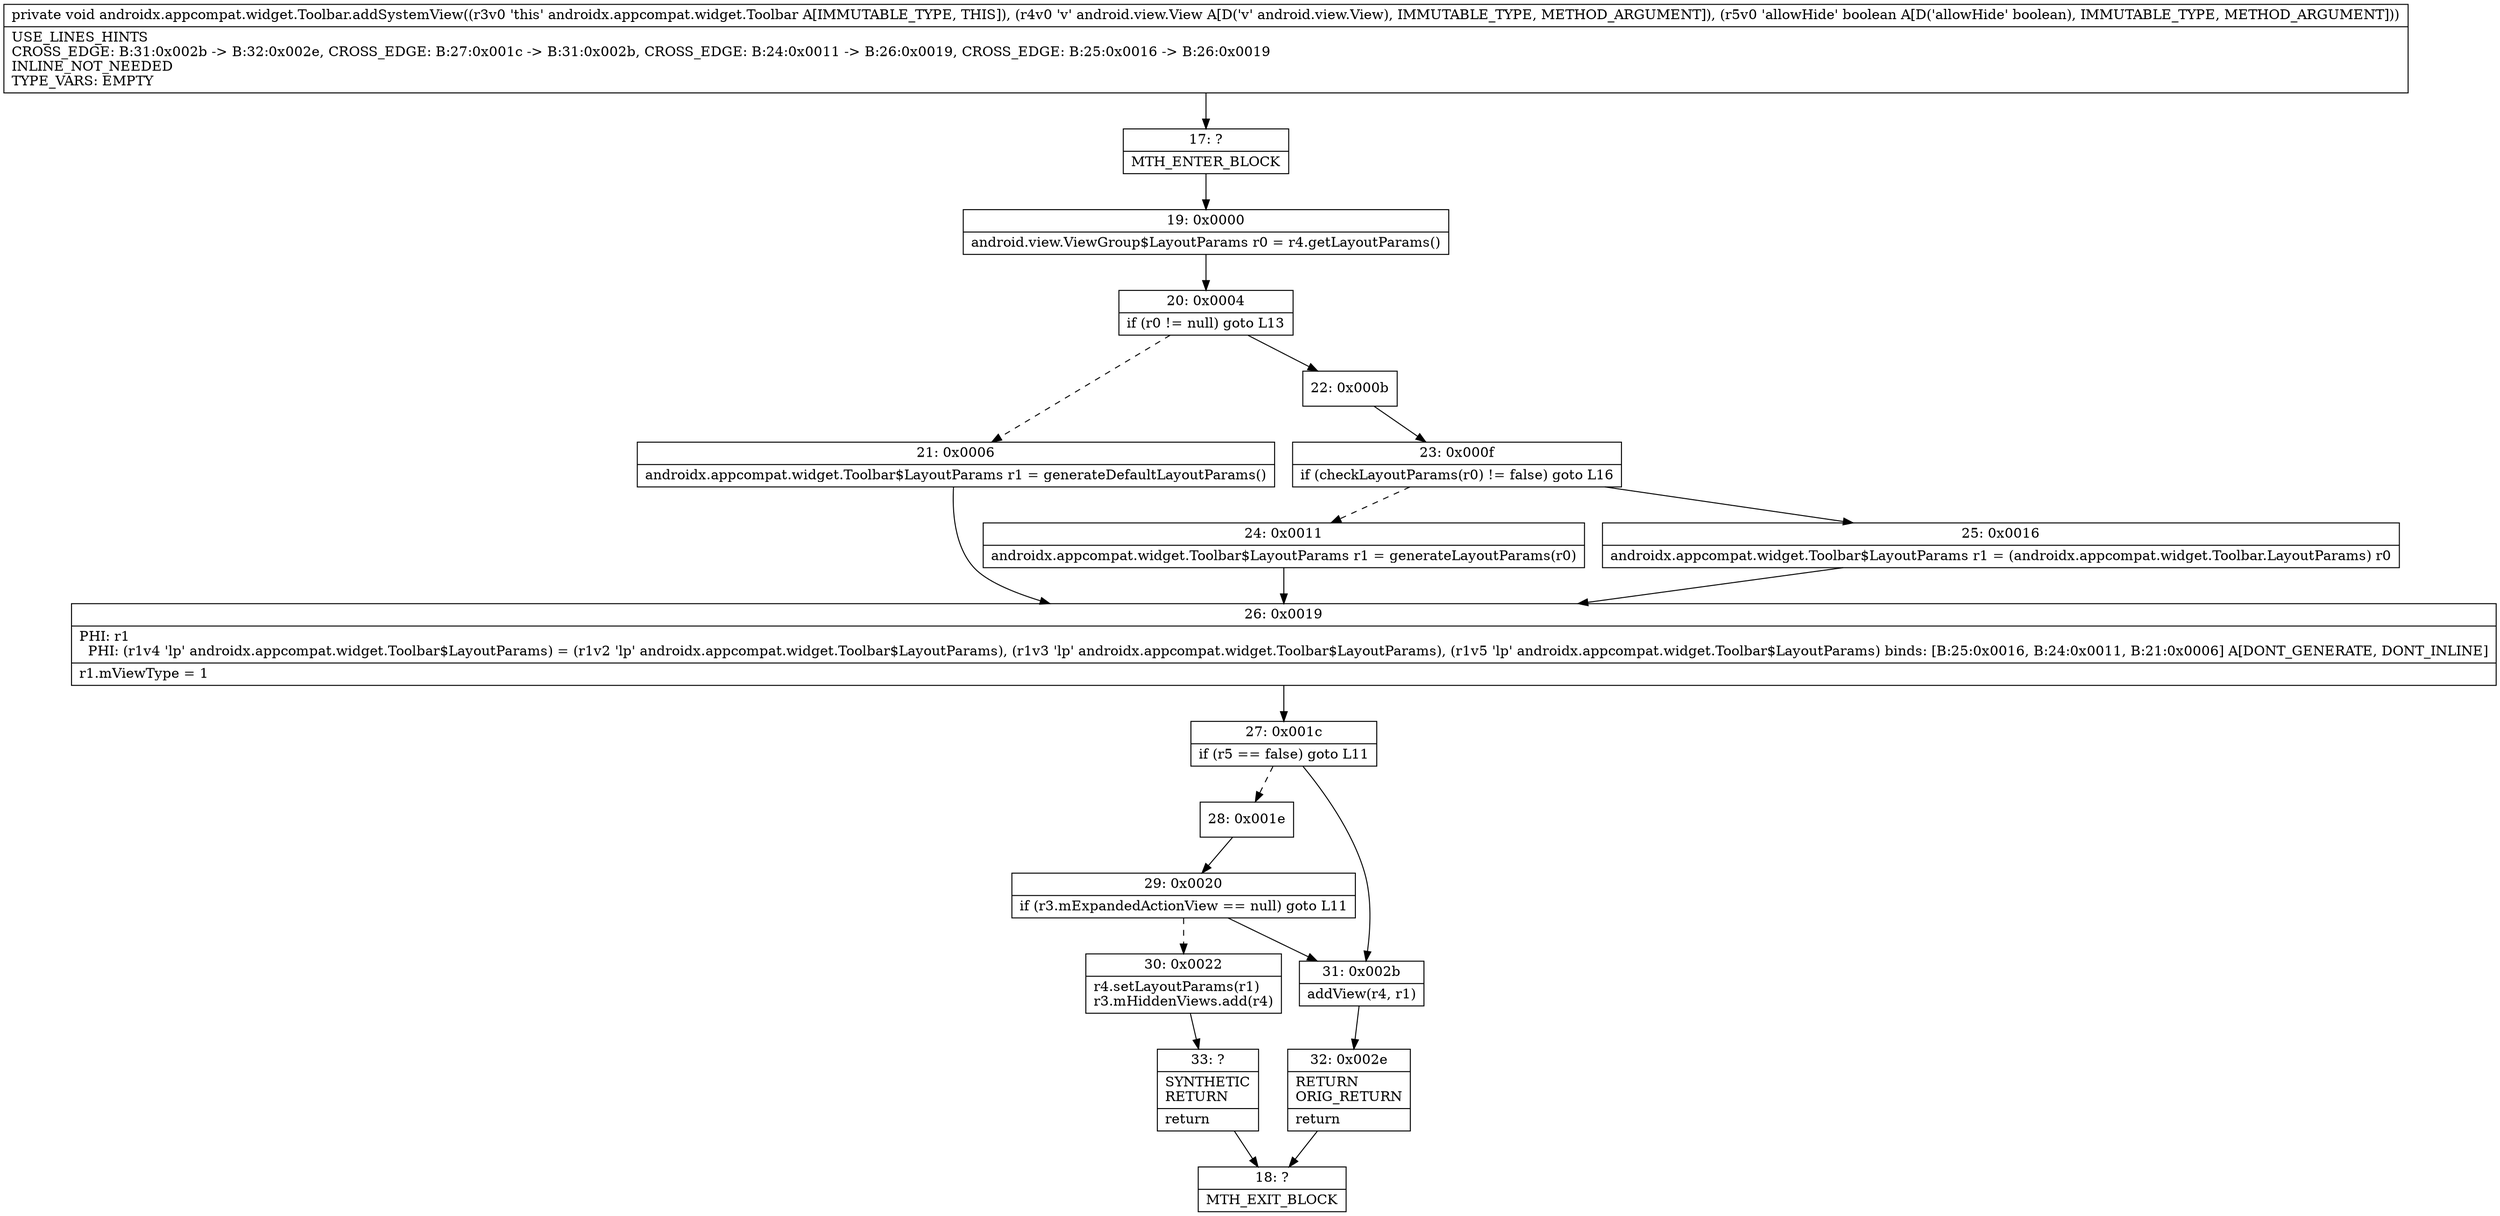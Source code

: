 digraph "CFG forandroidx.appcompat.widget.Toolbar.addSystemView(Landroid\/view\/View;Z)V" {
Node_17 [shape=record,label="{17\:\ ?|MTH_ENTER_BLOCK\l}"];
Node_19 [shape=record,label="{19\:\ 0x0000|android.view.ViewGroup$LayoutParams r0 = r4.getLayoutParams()\l}"];
Node_20 [shape=record,label="{20\:\ 0x0004|if (r0 != null) goto L13\l}"];
Node_21 [shape=record,label="{21\:\ 0x0006|androidx.appcompat.widget.Toolbar$LayoutParams r1 = generateDefaultLayoutParams()\l}"];
Node_26 [shape=record,label="{26\:\ 0x0019|PHI: r1 \l  PHI: (r1v4 'lp' androidx.appcompat.widget.Toolbar$LayoutParams) = (r1v2 'lp' androidx.appcompat.widget.Toolbar$LayoutParams), (r1v3 'lp' androidx.appcompat.widget.Toolbar$LayoutParams), (r1v5 'lp' androidx.appcompat.widget.Toolbar$LayoutParams) binds: [B:25:0x0016, B:24:0x0011, B:21:0x0006] A[DONT_GENERATE, DONT_INLINE]\l|r1.mViewType = 1\l}"];
Node_27 [shape=record,label="{27\:\ 0x001c|if (r5 == false) goto L11\l}"];
Node_28 [shape=record,label="{28\:\ 0x001e}"];
Node_29 [shape=record,label="{29\:\ 0x0020|if (r3.mExpandedActionView == null) goto L11\l}"];
Node_30 [shape=record,label="{30\:\ 0x0022|r4.setLayoutParams(r1)\lr3.mHiddenViews.add(r4)\l}"];
Node_33 [shape=record,label="{33\:\ ?|SYNTHETIC\lRETURN\l|return\l}"];
Node_18 [shape=record,label="{18\:\ ?|MTH_EXIT_BLOCK\l}"];
Node_31 [shape=record,label="{31\:\ 0x002b|addView(r4, r1)\l}"];
Node_32 [shape=record,label="{32\:\ 0x002e|RETURN\lORIG_RETURN\l|return\l}"];
Node_22 [shape=record,label="{22\:\ 0x000b}"];
Node_23 [shape=record,label="{23\:\ 0x000f|if (checkLayoutParams(r0) != false) goto L16\l}"];
Node_24 [shape=record,label="{24\:\ 0x0011|androidx.appcompat.widget.Toolbar$LayoutParams r1 = generateLayoutParams(r0)\l}"];
Node_25 [shape=record,label="{25\:\ 0x0016|androidx.appcompat.widget.Toolbar$LayoutParams r1 = (androidx.appcompat.widget.Toolbar.LayoutParams) r0\l}"];
MethodNode[shape=record,label="{private void androidx.appcompat.widget.Toolbar.addSystemView((r3v0 'this' androidx.appcompat.widget.Toolbar A[IMMUTABLE_TYPE, THIS]), (r4v0 'v' android.view.View A[D('v' android.view.View), IMMUTABLE_TYPE, METHOD_ARGUMENT]), (r5v0 'allowHide' boolean A[D('allowHide' boolean), IMMUTABLE_TYPE, METHOD_ARGUMENT]))  | USE_LINES_HINTS\lCROSS_EDGE: B:31:0x002b \-\> B:32:0x002e, CROSS_EDGE: B:27:0x001c \-\> B:31:0x002b, CROSS_EDGE: B:24:0x0011 \-\> B:26:0x0019, CROSS_EDGE: B:25:0x0016 \-\> B:26:0x0019\lINLINE_NOT_NEEDED\lTYPE_VARS: EMPTY\l}"];
MethodNode -> Node_17;Node_17 -> Node_19;
Node_19 -> Node_20;
Node_20 -> Node_21[style=dashed];
Node_20 -> Node_22;
Node_21 -> Node_26;
Node_26 -> Node_27;
Node_27 -> Node_28[style=dashed];
Node_27 -> Node_31;
Node_28 -> Node_29;
Node_29 -> Node_30[style=dashed];
Node_29 -> Node_31;
Node_30 -> Node_33;
Node_33 -> Node_18;
Node_31 -> Node_32;
Node_32 -> Node_18;
Node_22 -> Node_23;
Node_23 -> Node_24[style=dashed];
Node_23 -> Node_25;
Node_24 -> Node_26;
Node_25 -> Node_26;
}

